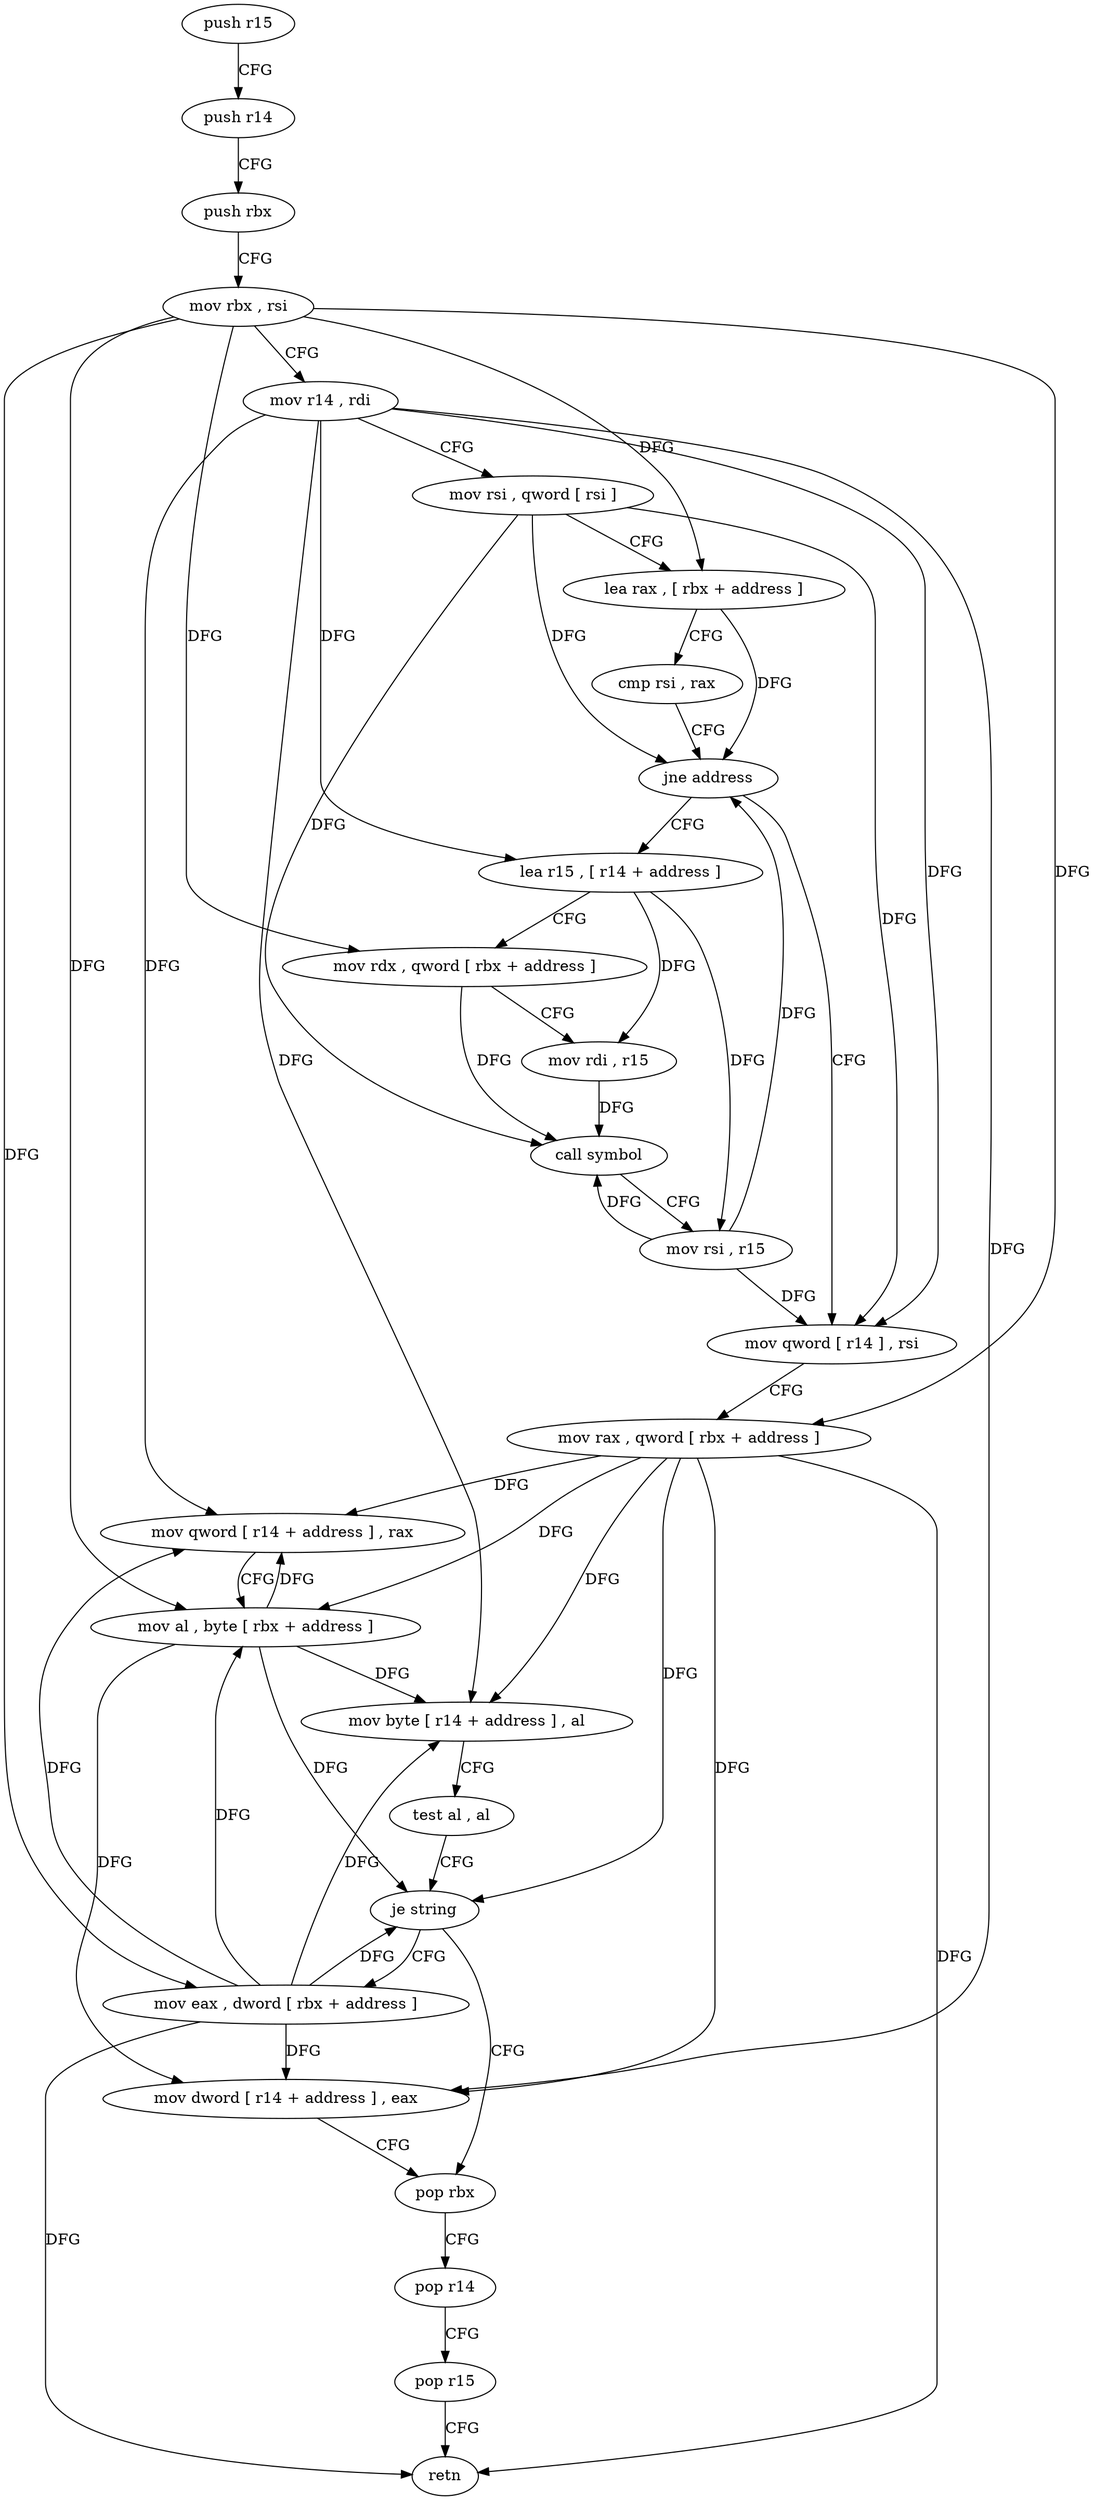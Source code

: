 digraph "func" {
"4416608" [label = "push r15" ]
"4416610" [label = "push r14" ]
"4416612" [label = "push rbx" ]
"4416613" [label = "mov rbx , rsi" ]
"4416616" [label = "mov r14 , rdi" ]
"4416619" [label = "mov rsi , qword [ rsi ]" ]
"4416622" [label = "lea rax , [ rbx + address ]" ]
"4416626" [label = "cmp rsi , rax" ]
"4416629" [label = "jne address" ]
"4416650" [label = "mov qword [ r14 ] , rsi" ]
"4416631" [label = "lea r15 , [ r14 + address ]" ]
"4416653" [label = "mov rax , qword [ rbx + address ]" ]
"4416657" [label = "mov qword [ r14 + address ] , rax" ]
"4416661" [label = "mov al , byte [ rbx + address ]" ]
"4416664" [label = "mov byte [ r14 + address ] , al" ]
"4416668" [label = "test al , al" ]
"4416670" [label = "je string" ]
"4416679" [label = "pop rbx" ]
"4416672" [label = "mov eax , dword [ rbx + address ]" ]
"4416635" [label = "mov rdx , qword [ rbx + address ]" ]
"4416639" [label = "mov rdi , r15" ]
"4416642" [label = "call symbol" ]
"4416647" [label = "mov rsi , r15" ]
"4416680" [label = "pop r14" ]
"4416682" [label = "pop r15" ]
"4416684" [label = "retn" ]
"4416675" [label = "mov dword [ r14 + address ] , eax" ]
"4416608" -> "4416610" [ label = "CFG" ]
"4416610" -> "4416612" [ label = "CFG" ]
"4416612" -> "4416613" [ label = "CFG" ]
"4416613" -> "4416616" [ label = "CFG" ]
"4416613" -> "4416622" [ label = "DFG" ]
"4416613" -> "4416653" [ label = "DFG" ]
"4416613" -> "4416661" [ label = "DFG" ]
"4416613" -> "4416635" [ label = "DFG" ]
"4416613" -> "4416672" [ label = "DFG" ]
"4416616" -> "4416619" [ label = "CFG" ]
"4416616" -> "4416650" [ label = "DFG" ]
"4416616" -> "4416657" [ label = "DFG" ]
"4416616" -> "4416664" [ label = "DFG" ]
"4416616" -> "4416631" [ label = "DFG" ]
"4416616" -> "4416675" [ label = "DFG" ]
"4416619" -> "4416622" [ label = "CFG" ]
"4416619" -> "4416629" [ label = "DFG" ]
"4416619" -> "4416650" [ label = "DFG" ]
"4416619" -> "4416642" [ label = "DFG" ]
"4416622" -> "4416626" [ label = "CFG" ]
"4416622" -> "4416629" [ label = "DFG" ]
"4416626" -> "4416629" [ label = "CFG" ]
"4416629" -> "4416650" [ label = "CFG" ]
"4416629" -> "4416631" [ label = "CFG" ]
"4416650" -> "4416653" [ label = "CFG" ]
"4416631" -> "4416635" [ label = "CFG" ]
"4416631" -> "4416639" [ label = "DFG" ]
"4416631" -> "4416647" [ label = "DFG" ]
"4416653" -> "4416657" [ label = "DFG" ]
"4416653" -> "4416661" [ label = "DFG" ]
"4416653" -> "4416664" [ label = "DFG" ]
"4416653" -> "4416670" [ label = "DFG" ]
"4416653" -> "4416684" [ label = "DFG" ]
"4416653" -> "4416675" [ label = "DFG" ]
"4416657" -> "4416661" [ label = "CFG" ]
"4416661" -> "4416664" [ label = "DFG" ]
"4416661" -> "4416657" [ label = "DFG" ]
"4416661" -> "4416670" [ label = "DFG" ]
"4416661" -> "4416675" [ label = "DFG" ]
"4416664" -> "4416668" [ label = "CFG" ]
"4416668" -> "4416670" [ label = "CFG" ]
"4416670" -> "4416679" [ label = "CFG" ]
"4416670" -> "4416672" [ label = "CFG" ]
"4416679" -> "4416680" [ label = "CFG" ]
"4416672" -> "4416675" [ label = "DFG" ]
"4416672" -> "4416657" [ label = "DFG" ]
"4416672" -> "4416664" [ label = "DFG" ]
"4416672" -> "4416670" [ label = "DFG" ]
"4416672" -> "4416661" [ label = "DFG" ]
"4416672" -> "4416684" [ label = "DFG" ]
"4416635" -> "4416639" [ label = "CFG" ]
"4416635" -> "4416642" [ label = "DFG" ]
"4416639" -> "4416642" [ label = "DFG" ]
"4416642" -> "4416647" [ label = "CFG" ]
"4416647" -> "4416650" [ label = "DFG" ]
"4416647" -> "4416629" [ label = "DFG" ]
"4416647" -> "4416642" [ label = "DFG" ]
"4416680" -> "4416682" [ label = "CFG" ]
"4416682" -> "4416684" [ label = "CFG" ]
"4416675" -> "4416679" [ label = "CFG" ]
}
